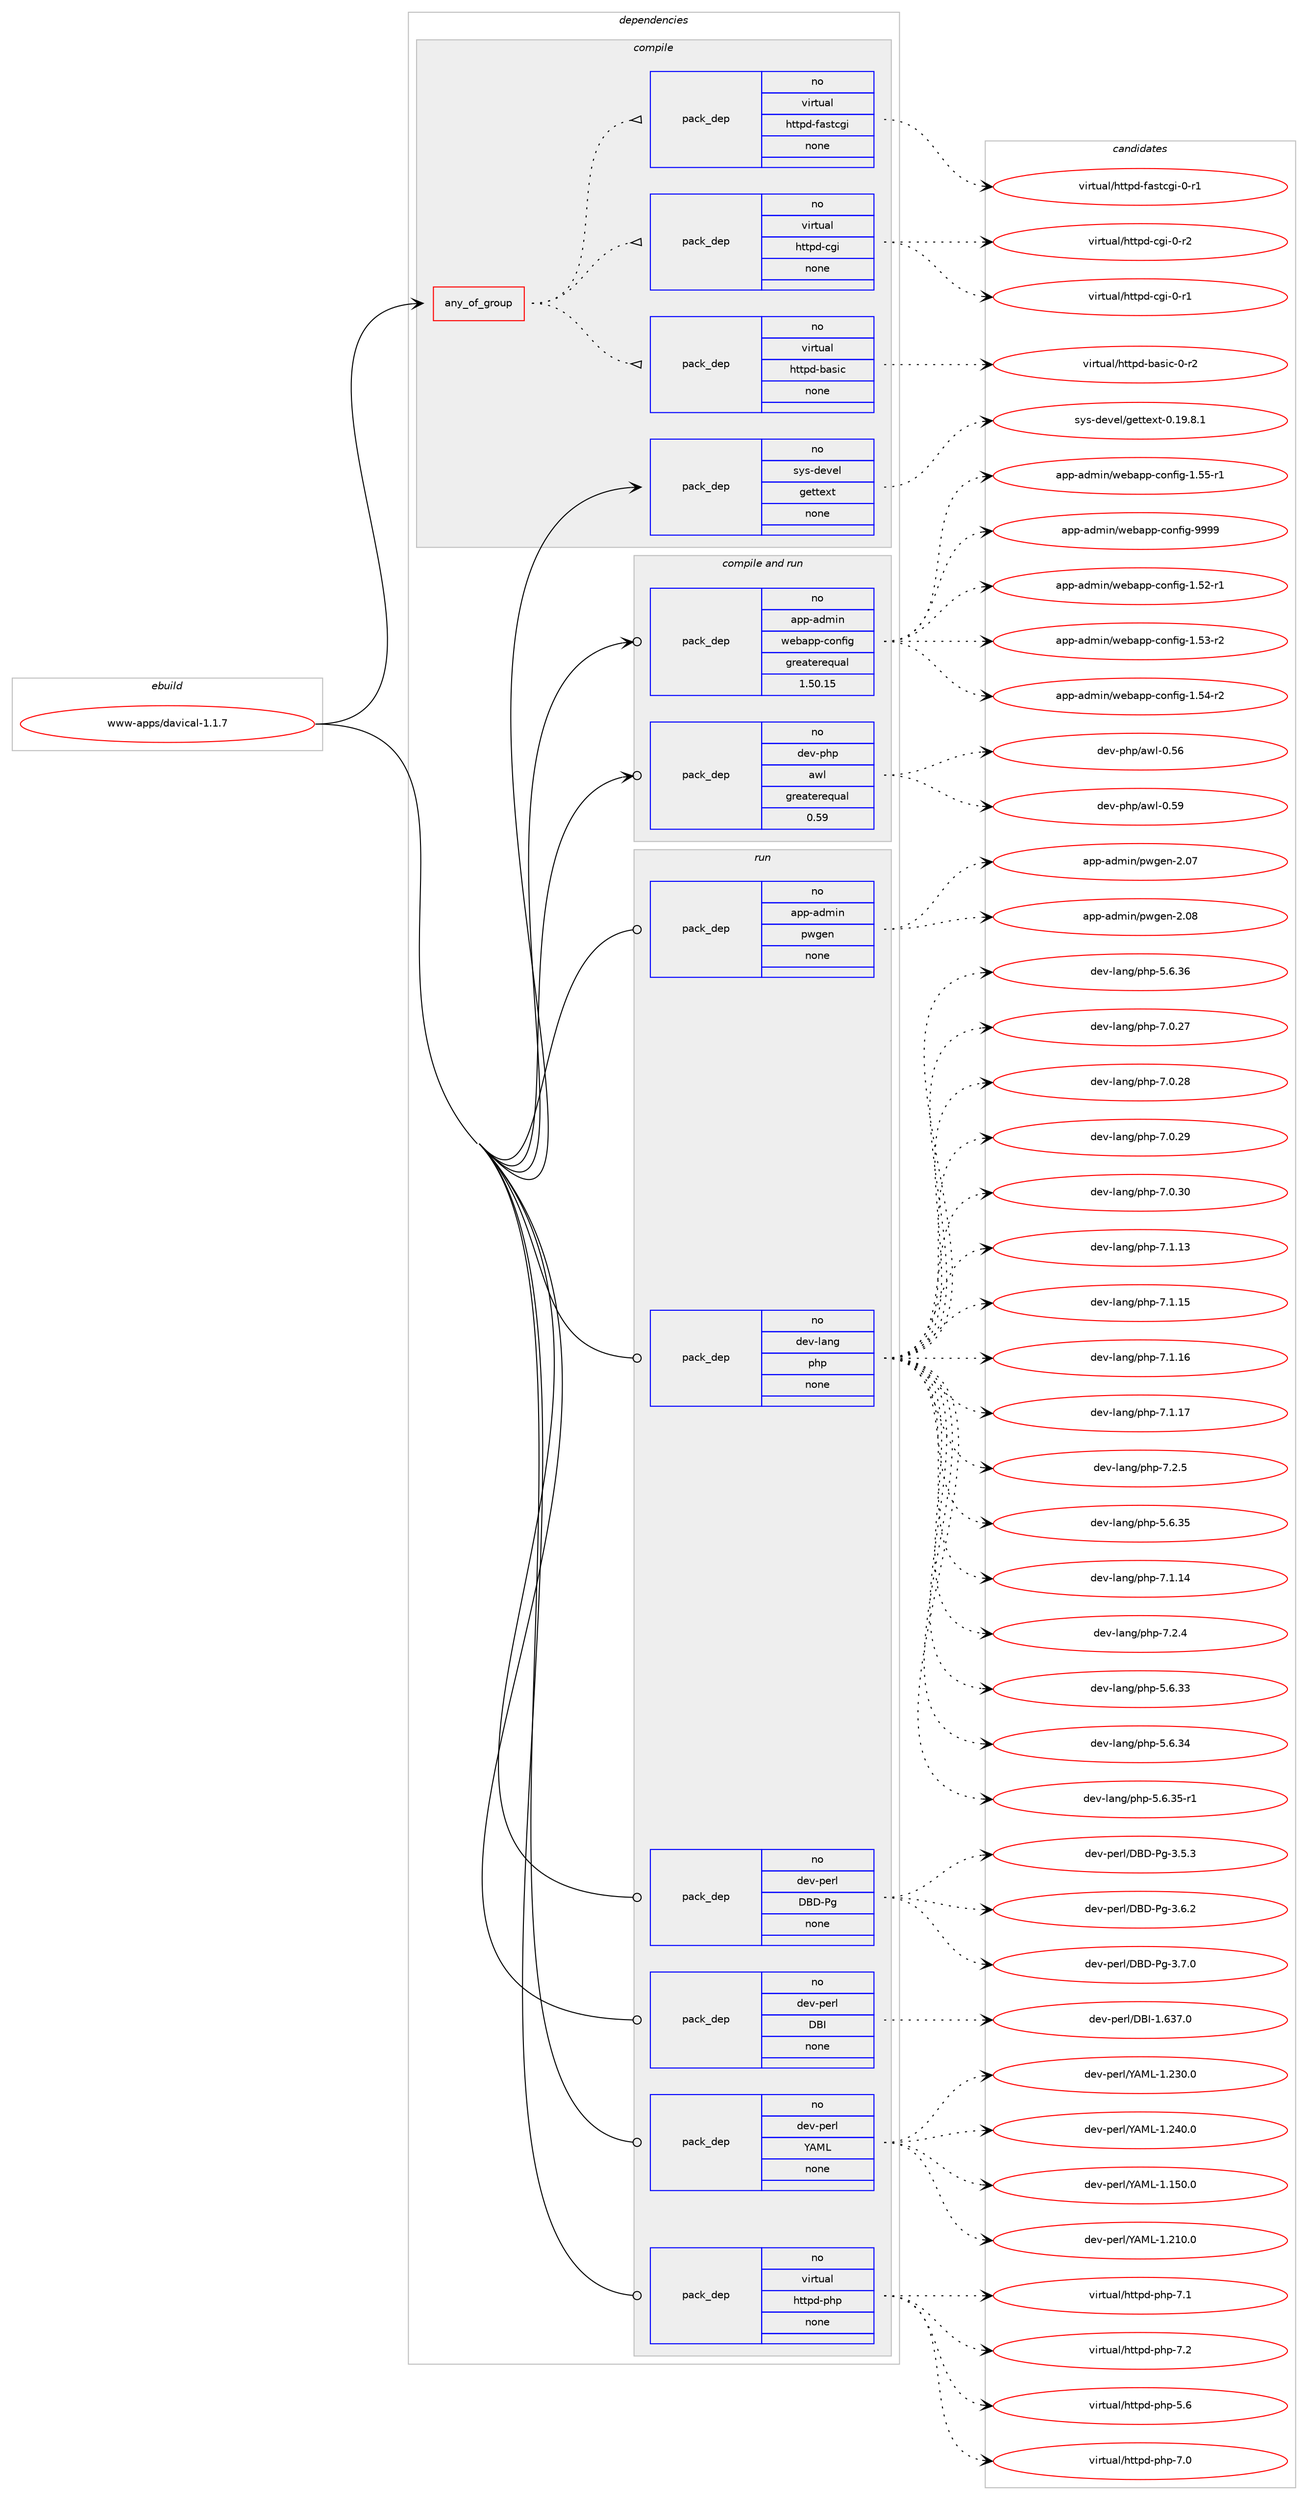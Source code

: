 digraph prolog {

# *************
# Graph options
# *************

newrank=true;
concentrate=true;
compound=true;
graph [rankdir=LR,fontname=Helvetica,fontsize=10,ranksep=1.5];#, ranksep=2.5, nodesep=0.2];
edge  [arrowhead=vee];
node  [fontname=Helvetica,fontsize=10];

# **********
# The ebuild
# **********

subgraph cluster_leftcol {
color=gray;
rank=same;
label=<<i>ebuild</i>>;
id [label="www-apps/davical-1.1.7", color=red, width=4, href="../www-apps/davical-1.1.7.svg"];
}

# ****************
# The dependencies
# ****************

subgraph cluster_midcol {
color=gray;
label=<<i>dependencies</i>>;
subgraph cluster_compile {
fillcolor="#eeeeee";
style=filled;
label=<<i>compile</i>>;
subgraph any24 {
dependency5646 [label=<<TABLE BORDER="0" CELLBORDER="1" CELLSPACING="0" CELLPADDING="4"><TR><TD CELLPADDING="10">any_of_group</TD></TR></TABLE>>, shape=none, color=red];subgraph pack5457 {
dependency5647 [label=<<TABLE BORDER="0" CELLBORDER="1" CELLSPACING="0" CELLPADDING="4" WIDTH="220"><TR><TD ROWSPAN="6" CELLPADDING="30">pack_dep</TD></TR><TR><TD WIDTH="110">no</TD></TR><TR><TD>virtual</TD></TR><TR><TD>httpd-basic</TD></TR><TR><TD>none</TD></TR><TR><TD></TD></TR></TABLE>>, shape=none, color=blue];
}
dependency5646:e -> dependency5647:w [weight=20,style="dotted",arrowhead="oinv"];
subgraph pack5458 {
dependency5648 [label=<<TABLE BORDER="0" CELLBORDER="1" CELLSPACING="0" CELLPADDING="4" WIDTH="220"><TR><TD ROWSPAN="6" CELLPADDING="30">pack_dep</TD></TR><TR><TD WIDTH="110">no</TD></TR><TR><TD>virtual</TD></TR><TR><TD>httpd-cgi</TD></TR><TR><TD>none</TD></TR><TR><TD></TD></TR></TABLE>>, shape=none, color=blue];
}
dependency5646:e -> dependency5648:w [weight=20,style="dotted",arrowhead="oinv"];
subgraph pack5459 {
dependency5649 [label=<<TABLE BORDER="0" CELLBORDER="1" CELLSPACING="0" CELLPADDING="4" WIDTH="220"><TR><TD ROWSPAN="6" CELLPADDING="30">pack_dep</TD></TR><TR><TD WIDTH="110">no</TD></TR><TR><TD>virtual</TD></TR><TR><TD>httpd-fastcgi</TD></TR><TR><TD>none</TD></TR><TR><TD></TD></TR></TABLE>>, shape=none, color=blue];
}
dependency5646:e -> dependency5649:w [weight=20,style="dotted",arrowhead="oinv"];
}
id:e -> dependency5646:w [weight=20,style="solid",arrowhead="vee"];
subgraph pack5460 {
dependency5650 [label=<<TABLE BORDER="0" CELLBORDER="1" CELLSPACING="0" CELLPADDING="4" WIDTH="220"><TR><TD ROWSPAN="6" CELLPADDING="30">pack_dep</TD></TR><TR><TD WIDTH="110">no</TD></TR><TR><TD>sys-devel</TD></TR><TR><TD>gettext</TD></TR><TR><TD>none</TD></TR><TR><TD></TD></TR></TABLE>>, shape=none, color=blue];
}
id:e -> dependency5650:w [weight=20,style="solid",arrowhead="vee"];
}
subgraph cluster_compileandrun {
fillcolor="#eeeeee";
style=filled;
label=<<i>compile and run</i>>;
subgraph pack5461 {
dependency5651 [label=<<TABLE BORDER="0" CELLBORDER="1" CELLSPACING="0" CELLPADDING="4" WIDTH="220"><TR><TD ROWSPAN="6" CELLPADDING="30">pack_dep</TD></TR><TR><TD WIDTH="110">no</TD></TR><TR><TD>app-admin</TD></TR><TR><TD>webapp-config</TD></TR><TR><TD>greaterequal</TD></TR><TR><TD>1.50.15</TD></TR></TABLE>>, shape=none, color=blue];
}
id:e -> dependency5651:w [weight=20,style="solid",arrowhead="odotvee"];
subgraph pack5462 {
dependency5652 [label=<<TABLE BORDER="0" CELLBORDER="1" CELLSPACING="0" CELLPADDING="4" WIDTH="220"><TR><TD ROWSPAN="6" CELLPADDING="30">pack_dep</TD></TR><TR><TD WIDTH="110">no</TD></TR><TR><TD>dev-php</TD></TR><TR><TD>awl</TD></TR><TR><TD>greaterequal</TD></TR><TR><TD>0.59</TD></TR></TABLE>>, shape=none, color=blue];
}
id:e -> dependency5652:w [weight=20,style="solid",arrowhead="odotvee"];
}
subgraph cluster_run {
fillcolor="#eeeeee";
style=filled;
label=<<i>run</i>>;
subgraph pack5463 {
dependency5653 [label=<<TABLE BORDER="0" CELLBORDER="1" CELLSPACING="0" CELLPADDING="4" WIDTH="220"><TR><TD ROWSPAN="6" CELLPADDING="30">pack_dep</TD></TR><TR><TD WIDTH="110">no</TD></TR><TR><TD>app-admin</TD></TR><TR><TD>pwgen</TD></TR><TR><TD>none</TD></TR><TR><TD></TD></TR></TABLE>>, shape=none, color=blue];
}
id:e -> dependency5653:w [weight=20,style="solid",arrowhead="odot"];
subgraph pack5464 {
dependency5654 [label=<<TABLE BORDER="0" CELLBORDER="1" CELLSPACING="0" CELLPADDING="4" WIDTH="220"><TR><TD ROWSPAN="6" CELLPADDING="30">pack_dep</TD></TR><TR><TD WIDTH="110">no</TD></TR><TR><TD>dev-lang</TD></TR><TR><TD>php</TD></TR><TR><TD>none</TD></TR><TR><TD></TD></TR></TABLE>>, shape=none, color=blue];
}
id:e -> dependency5654:w [weight=20,style="solid",arrowhead="odot"];
subgraph pack5465 {
dependency5655 [label=<<TABLE BORDER="0" CELLBORDER="1" CELLSPACING="0" CELLPADDING="4" WIDTH="220"><TR><TD ROWSPAN="6" CELLPADDING="30">pack_dep</TD></TR><TR><TD WIDTH="110">no</TD></TR><TR><TD>dev-perl</TD></TR><TR><TD>DBD-Pg</TD></TR><TR><TD>none</TD></TR><TR><TD></TD></TR></TABLE>>, shape=none, color=blue];
}
id:e -> dependency5655:w [weight=20,style="solid",arrowhead="odot"];
subgraph pack5466 {
dependency5656 [label=<<TABLE BORDER="0" CELLBORDER="1" CELLSPACING="0" CELLPADDING="4" WIDTH="220"><TR><TD ROWSPAN="6" CELLPADDING="30">pack_dep</TD></TR><TR><TD WIDTH="110">no</TD></TR><TR><TD>dev-perl</TD></TR><TR><TD>DBI</TD></TR><TR><TD>none</TD></TR><TR><TD></TD></TR></TABLE>>, shape=none, color=blue];
}
id:e -> dependency5656:w [weight=20,style="solid",arrowhead="odot"];
subgraph pack5467 {
dependency5657 [label=<<TABLE BORDER="0" CELLBORDER="1" CELLSPACING="0" CELLPADDING="4" WIDTH="220"><TR><TD ROWSPAN="6" CELLPADDING="30">pack_dep</TD></TR><TR><TD WIDTH="110">no</TD></TR><TR><TD>dev-perl</TD></TR><TR><TD>YAML</TD></TR><TR><TD>none</TD></TR><TR><TD></TD></TR></TABLE>>, shape=none, color=blue];
}
id:e -> dependency5657:w [weight=20,style="solid",arrowhead="odot"];
subgraph pack5468 {
dependency5658 [label=<<TABLE BORDER="0" CELLBORDER="1" CELLSPACING="0" CELLPADDING="4" WIDTH="220"><TR><TD ROWSPAN="6" CELLPADDING="30">pack_dep</TD></TR><TR><TD WIDTH="110">no</TD></TR><TR><TD>virtual</TD></TR><TR><TD>httpd-php</TD></TR><TR><TD>none</TD></TR><TR><TD></TD></TR></TABLE>>, shape=none, color=blue];
}
id:e -> dependency5658:w [weight=20,style="solid",arrowhead="odot"];
}
}

# **************
# The candidates
# **************

subgraph cluster_choices {
rank=same;
color=gray;
label=<<i>candidates</i>>;

subgraph choice5457 {
color=black;
nodesep=1;
choice11810511411611797108471041161161121004598971151059945484511450 [label="virtual/httpd-basic-0-r2", color=red, width=4,href="../virtual/httpd-basic-0-r2.svg"];
dependency5647:e -> choice11810511411611797108471041161161121004598971151059945484511450:w [style=dotted,weight="100"];
}
subgraph choice5458 {
color=black;
nodesep=1;
choice1181051141161179710847104116116112100459910310545484511449 [label="virtual/httpd-cgi-0-r1", color=red, width=4,href="../virtual/httpd-cgi-0-r1.svg"];
choice1181051141161179710847104116116112100459910310545484511450 [label="virtual/httpd-cgi-0-r2", color=red, width=4,href="../virtual/httpd-cgi-0-r2.svg"];
dependency5648:e -> choice1181051141161179710847104116116112100459910310545484511449:w [style=dotted,weight="100"];
dependency5648:e -> choice1181051141161179710847104116116112100459910310545484511450:w [style=dotted,weight="100"];
}
subgraph choice5459 {
color=black;
nodesep=1;
choice118105114116117971084710411611611210045102971151169910310545484511449 [label="virtual/httpd-fastcgi-0-r1", color=red, width=4,href="../virtual/httpd-fastcgi-0-r1.svg"];
dependency5649:e -> choice118105114116117971084710411611611210045102971151169910310545484511449:w [style=dotted,weight="100"];
}
subgraph choice5460 {
color=black;
nodesep=1;
choice1151211154510010111810110847103101116116101120116454846495746564649 [label="sys-devel/gettext-0.19.8.1", color=red, width=4,href="../sys-devel/gettext-0.19.8.1.svg"];
dependency5650:e -> choice1151211154510010111810110847103101116116101120116454846495746564649:w [style=dotted,weight="100"];
}
subgraph choice5461 {
color=black;
nodesep=1;
choice971121124597100109105110471191019897112112459911111010210510345494653504511449 [label="app-admin/webapp-config-1.52-r1", color=red, width=4,href="../app-admin/webapp-config-1.52-r1.svg"];
choice971121124597100109105110471191019897112112459911111010210510345494653514511450 [label="app-admin/webapp-config-1.53-r2", color=red, width=4,href="../app-admin/webapp-config-1.53-r2.svg"];
choice971121124597100109105110471191019897112112459911111010210510345494653524511450 [label="app-admin/webapp-config-1.54-r2", color=red, width=4,href="../app-admin/webapp-config-1.54-r2.svg"];
choice971121124597100109105110471191019897112112459911111010210510345494653534511449 [label="app-admin/webapp-config-1.55-r1", color=red, width=4,href="../app-admin/webapp-config-1.55-r1.svg"];
choice97112112459710010910511047119101989711211245991111101021051034557575757 [label="app-admin/webapp-config-9999", color=red, width=4,href="../app-admin/webapp-config-9999.svg"];
dependency5651:e -> choice971121124597100109105110471191019897112112459911111010210510345494653504511449:w [style=dotted,weight="100"];
dependency5651:e -> choice971121124597100109105110471191019897112112459911111010210510345494653514511450:w [style=dotted,weight="100"];
dependency5651:e -> choice971121124597100109105110471191019897112112459911111010210510345494653524511450:w [style=dotted,weight="100"];
dependency5651:e -> choice971121124597100109105110471191019897112112459911111010210510345494653534511449:w [style=dotted,weight="100"];
dependency5651:e -> choice97112112459710010910511047119101989711211245991111101021051034557575757:w [style=dotted,weight="100"];
}
subgraph choice5462 {
color=black;
nodesep=1;
choice1001011184511210411247971191084548465354 [label="dev-php/awl-0.56", color=red, width=4,href="../dev-php/awl-0.56.svg"];
choice1001011184511210411247971191084548465357 [label="dev-php/awl-0.59", color=red, width=4,href="../dev-php/awl-0.59.svg"];
dependency5652:e -> choice1001011184511210411247971191084548465354:w [style=dotted,weight="100"];
dependency5652:e -> choice1001011184511210411247971191084548465357:w [style=dotted,weight="100"];
}
subgraph choice5463 {
color=black;
nodesep=1;
choice971121124597100109105110471121191031011104550464855 [label="app-admin/pwgen-2.07", color=red, width=4,href="../app-admin/pwgen-2.07.svg"];
choice971121124597100109105110471121191031011104550464856 [label="app-admin/pwgen-2.08", color=red, width=4,href="../app-admin/pwgen-2.08.svg"];
dependency5653:e -> choice971121124597100109105110471121191031011104550464855:w [style=dotted,weight="100"];
dependency5653:e -> choice971121124597100109105110471121191031011104550464856:w [style=dotted,weight="100"];
}
subgraph choice5464 {
color=black;
nodesep=1;
choice10010111845108971101034711210411245534654465153 [label="dev-lang/php-5.6.35", color=red, width=4,href="../dev-lang/php-5.6.35.svg"];
choice10010111845108971101034711210411245554649464952 [label="dev-lang/php-7.1.14", color=red, width=4,href="../dev-lang/php-7.1.14.svg"];
choice100101118451089711010347112104112455546504652 [label="dev-lang/php-7.2.4", color=red, width=4,href="../dev-lang/php-7.2.4.svg"];
choice10010111845108971101034711210411245534654465151 [label="dev-lang/php-5.6.33", color=red, width=4,href="../dev-lang/php-5.6.33.svg"];
choice10010111845108971101034711210411245534654465152 [label="dev-lang/php-5.6.34", color=red, width=4,href="../dev-lang/php-5.6.34.svg"];
choice100101118451089711010347112104112455346544651534511449 [label="dev-lang/php-5.6.35-r1", color=red, width=4,href="../dev-lang/php-5.6.35-r1.svg"];
choice10010111845108971101034711210411245534654465154 [label="dev-lang/php-5.6.36", color=red, width=4,href="../dev-lang/php-5.6.36.svg"];
choice10010111845108971101034711210411245554648465055 [label="dev-lang/php-7.0.27", color=red, width=4,href="../dev-lang/php-7.0.27.svg"];
choice10010111845108971101034711210411245554648465056 [label="dev-lang/php-7.0.28", color=red, width=4,href="../dev-lang/php-7.0.28.svg"];
choice10010111845108971101034711210411245554648465057 [label="dev-lang/php-7.0.29", color=red, width=4,href="../dev-lang/php-7.0.29.svg"];
choice10010111845108971101034711210411245554648465148 [label="dev-lang/php-7.0.30", color=red, width=4,href="../dev-lang/php-7.0.30.svg"];
choice10010111845108971101034711210411245554649464951 [label="dev-lang/php-7.1.13", color=red, width=4,href="../dev-lang/php-7.1.13.svg"];
choice10010111845108971101034711210411245554649464953 [label="dev-lang/php-7.1.15", color=red, width=4,href="../dev-lang/php-7.1.15.svg"];
choice10010111845108971101034711210411245554649464954 [label="dev-lang/php-7.1.16", color=red, width=4,href="../dev-lang/php-7.1.16.svg"];
choice10010111845108971101034711210411245554649464955 [label="dev-lang/php-7.1.17", color=red, width=4,href="../dev-lang/php-7.1.17.svg"];
choice100101118451089711010347112104112455546504653 [label="dev-lang/php-7.2.5", color=red, width=4,href="../dev-lang/php-7.2.5.svg"];
dependency5654:e -> choice10010111845108971101034711210411245534654465153:w [style=dotted,weight="100"];
dependency5654:e -> choice10010111845108971101034711210411245554649464952:w [style=dotted,weight="100"];
dependency5654:e -> choice100101118451089711010347112104112455546504652:w [style=dotted,weight="100"];
dependency5654:e -> choice10010111845108971101034711210411245534654465151:w [style=dotted,weight="100"];
dependency5654:e -> choice10010111845108971101034711210411245534654465152:w [style=dotted,weight="100"];
dependency5654:e -> choice100101118451089711010347112104112455346544651534511449:w [style=dotted,weight="100"];
dependency5654:e -> choice10010111845108971101034711210411245534654465154:w [style=dotted,weight="100"];
dependency5654:e -> choice10010111845108971101034711210411245554648465055:w [style=dotted,weight="100"];
dependency5654:e -> choice10010111845108971101034711210411245554648465056:w [style=dotted,weight="100"];
dependency5654:e -> choice10010111845108971101034711210411245554648465057:w [style=dotted,weight="100"];
dependency5654:e -> choice10010111845108971101034711210411245554648465148:w [style=dotted,weight="100"];
dependency5654:e -> choice10010111845108971101034711210411245554649464951:w [style=dotted,weight="100"];
dependency5654:e -> choice10010111845108971101034711210411245554649464953:w [style=dotted,weight="100"];
dependency5654:e -> choice10010111845108971101034711210411245554649464954:w [style=dotted,weight="100"];
dependency5654:e -> choice10010111845108971101034711210411245554649464955:w [style=dotted,weight="100"];
dependency5654:e -> choice100101118451089711010347112104112455546504653:w [style=dotted,weight="100"];
}
subgraph choice5465 {
color=black;
nodesep=1;
choice10010111845112101114108476866684580103455146534651 [label="dev-perl/DBD-Pg-3.5.3", color=red, width=4,href="../dev-perl/DBD-Pg-3.5.3.svg"];
choice10010111845112101114108476866684580103455146544650 [label="dev-perl/DBD-Pg-3.6.2", color=red, width=4,href="../dev-perl/DBD-Pg-3.6.2.svg"];
choice10010111845112101114108476866684580103455146554648 [label="dev-perl/DBD-Pg-3.7.0", color=red, width=4,href="../dev-perl/DBD-Pg-3.7.0.svg"];
dependency5655:e -> choice10010111845112101114108476866684580103455146534651:w [style=dotted,weight="100"];
dependency5655:e -> choice10010111845112101114108476866684580103455146544650:w [style=dotted,weight="100"];
dependency5655:e -> choice10010111845112101114108476866684580103455146554648:w [style=dotted,weight="100"];
}
subgraph choice5466 {
color=black;
nodesep=1;
choice10010111845112101114108476866734549465451554648 [label="dev-perl/DBI-1.637.0", color=red, width=4,href="../dev-perl/DBI-1.637.0.svg"];
dependency5656:e -> choice10010111845112101114108476866734549465451554648:w [style=dotted,weight="100"];
}
subgraph choice5467 {
color=black;
nodesep=1;
choice1001011184511210111410847896577764549464953484648 [label="dev-perl/YAML-1.150.0", color=red, width=4,href="../dev-perl/YAML-1.150.0.svg"];
choice1001011184511210111410847896577764549465049484648 [label="dev-perl/YAML-1.210.0", color=red, width=4,href="../dev-perl/YAML-1.210.0.svg"];
choice1001011184511210111410847896577764549465051484648 [label="dev-perl/YAML-1.230.0", color=red, width=4,href="../dev-perl/YAML-1.230.0.svg"];
choice1001011184511210111410847896577764549465052484648 [label="dev-perl/YAML-1.240.0", color=red, width=4,href="../dev-perl/YAML-1.240.0.svg"];
dependency5657:e -> choice1001011184511210111410847896577764549464953484648:w [style=dotted,weight="100"];
dependency5657:e -> choice1001011184511210111410847896577764549465049484648:w [style=dotted,weight="100"];
dependency5657:e -> choice1001011184511210111410847896577764549465051484648:w [style=dotted,weight="100"];
dependency5657:e -> choice1001011184511210111410847896577764549465052484648:w [style=dotted,weight="100"];
}
subgraph choice5468 {
color=black;
nodesep=1;
choice11810511411611797108471041161161121004511210411245534654 [label="virtual/httpd-php-5.6", color=red, width=4,href="../virtual/httpd-php-5.6.svg"];
choice11810511411611797108471041161161121004511210411245554648 [label="virtual/httpd-php-7.0", color=red, width=4,href="../virtual/httpd-php-7.0.svg"];
choice11810511411611797108471041161161121004511210411245554649 [label="virtual/httpd-php-7.1", color=red, width=4,href="../virtual/httpd-php-7.1.svg"];
choice11810511411611797108471041161161121004511210411245554650 [label="virtual/httpd-php-7.2", color=red, width=4,href="../virtual/httpd-php-7.2.svg"];
dependency5658:e -> choice11810511411611797108471041161161121004511210411245534654:w [style=dotted,weight="100"];
dependency5658:e -> choice11810511411611797108471041161161121004511210411245554648:w [style=dotted,weight="100"];
dependency5658:e -> choice11810511411611797108471041161161121004511210411245554649:w [style=dotted,weight="100"];
dependency5658:e -> choice11810511411611797108471041161161121004511210411245554650:w [style=dotted,weight="100"];
}
}

}
